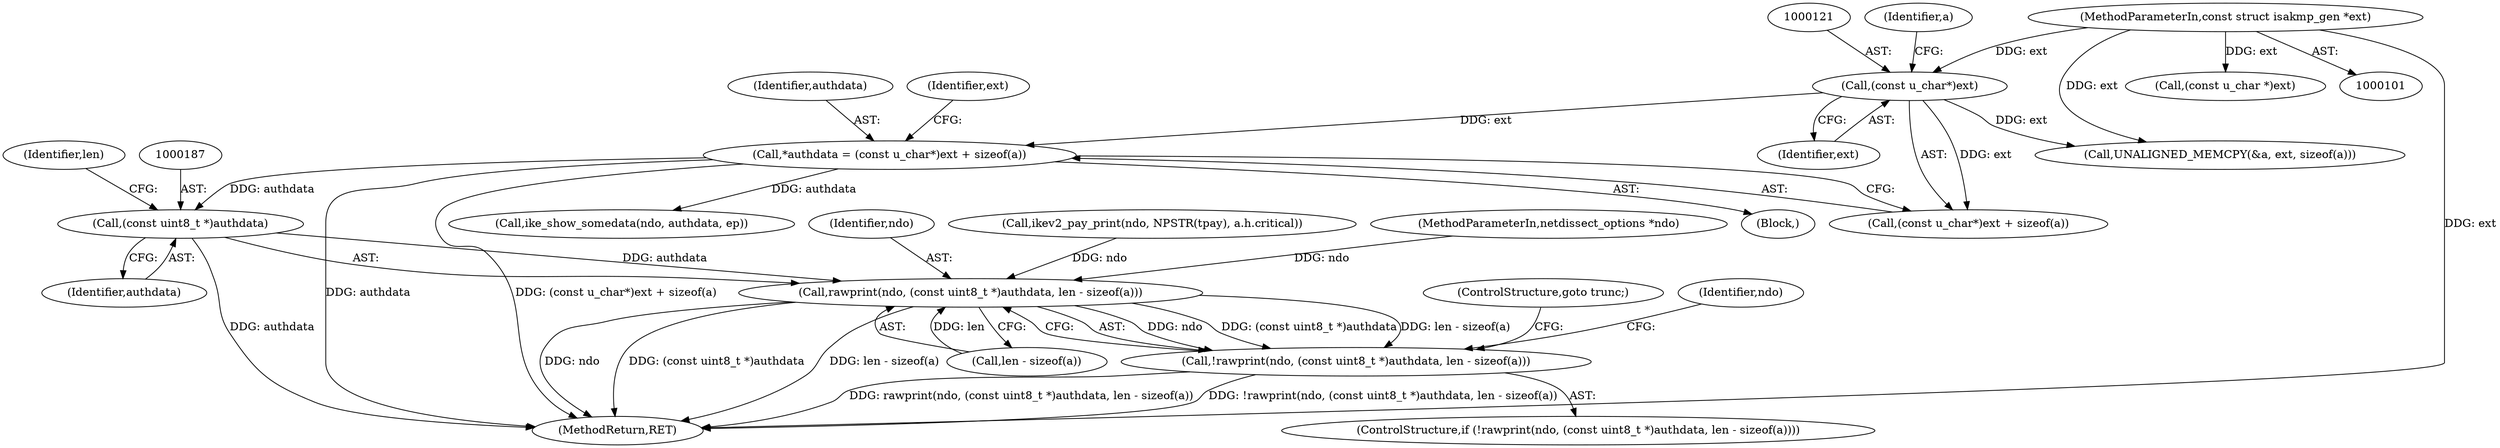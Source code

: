 digraph "0_tcpdump_c2ef693866beae071a24b45c49f9674af1df4028_1@pointer" {
"1000186" [label="(Call,(const uint8_t *)authdata)"];
"1000117" [label="(Call,*authdata = (const u_char*)ext + sizeof(a))"];
"1000120" [label="(Call,(const u_char*)ext)"];
"1000104" [label="(MethodParameterIn,const struct isakmp_gen *ext)"];
"1000184" [label="(Call,rawprint(ndo, (const uint8_t *)authdata, len - sizeof(a)))"];
"1000183" [label="(Call,!rawprint(ndo, (const uint8_t *)authdata, len - sizeof(a)))"];
"1000185" [label="(Identifier,ndo)"];
"1000193" [label="(ControlStructure,goto trunc;)"];
"1000183" [label="(Call,!rawprint(ndo, (const uint8_t *)authdata, len - sizeof(a)))"];
"1000119" [label="(Call,(const u_char*)ext + sizeof(a))"];
"1000186" [label="(Call,(const uint8_t *)authdata)"];
"1000189" [label="(Call,len - sizeof(a))"];
"1000122" [label="(Identifier,ext)"];
"1000206" [label="(Call,ike_show_somedata(ndo, authdata, ep))"];
"1000124" [label="(Identifier,a)"];
"1000190" [label="(Identifier,len)"];
"1000184" [label="(Call,rawprint(ndo, (const uint8_t *)authdata, len - sizeof(a)))"];
"1000111" [label="(Block,)"];
"1000117" [label="(Call,*authdata = (const u_char*)ext + sizeof(a))"];
"1000135" [label="(Call,ikev2_pay_print(ndo, NPSTR(tpay), a.h.critical))"];
"1000196" [label="(Identifier,ndo)"];
"1000227" [label="(MethodReturn,RET)"];
"1000128" [label="(Identifier,ext)"];
"1000188" [label="(Identifier,authdata)"];
"1000213" [label="(Call,(const u_char *)ext)"];
"1000120" [label="(Call,(const u_char*)ext)"];
"1000129" [label="(Call,UNALIGNED_MEMCPY(&a, ext, sizeof(a)))"];
"1000104" [label="(MethodParameterIn,const struct isakmp_gen *ext)"];
"1000118" [label="(Identifier,authdata)"];
"1000102" [label="(MethodParameterIn,netdissect_options *ndo)"];
"1000182" [label="(ControlStructure,if (!rawprint(ndo, (const uint8_t *)authdata, len - sizeof(a))))"];
"1000186" -> "1000184"  [label="AST: "];
"1000186" -> "1000188"  [label="CFG: "];
"1000187" -> "1000186"  [label="AST: "];
"1000188" -> "1000186"  [label="AST: "];
"1000190" -> "1000186"  [label="CFG: "];
"1000186" -> "1000227"  [label="DDG: authdata"];
"1000186" -> "1000184"  [label="DDG: authdata"];
"1000117" -> "1000186"  [label="DDG: authdata"];
"1000117" -> "1000111"  [label="AST: "];
"1000117" -> "1000119"  [label="CFG: "];
"1000118" -> "1000117"  [label="AST: "];
"1000119" -> "1000117"  [label="AST: "];
"1000128" -> "1000117"  [label="CFG: "];
"1000117" -> "1000227"  [label="DDG: authdata"];
"1000117" -> "1000227"  [label="DDG: (const u_char*)ext + sizeof(a)"];
"1000120" -> "1000117"  [label="DDG: ext"];
"1000117" -> "1000206"  [label="DDG: authdata"];
"1000120" -> "1000119"  [label="AST: "];
"1000120" -> "1000122"  [label="CFG: "];
"1000121" -> "1000120"  [label="AST: "];
"1000122" -> "1000120"  [label="AST: "];
"1000124" -> "1000120"  [label="CFG: "];
"1000120" -> "1000119"  [label="DDG: ext"];
"1000104" -> "1000120"  [label="DDG: ext"];
"1000120" -> "1000129"  [label="DDG: ext"];
"1000104" -> "1000101"  [label="AST: "];
"1000104" -> "1000227"  [label="DDG: ext"];
"1000104" -> "1000129"  [label="DDG: ext"];
"1000104" -> "1000213"  [label="DDG: ext"];
"1000184" -> "1000183"  [label="AST: "];
"1000184" -> "1000189"  [label="CFG: "];
"1000185" -> "1000184"  [label="AST: "];
"1000189" -> "1000184"  [label="AST: "];
"1000183" -> "1000184"  [label="CFG: "];
"1000184" -> "1000227"  [label="DDG: ndo"];
"1000184" -> "1000227"  [label="DDG: (const uint8_t *)authdata"];
"1000184" -> "1000227"  [label="DDG: len - sizeof(a)"];
"1000184" -> "1000183"  [label="DDG: ndo"];
"1000184" -> "1000183"  [label="DDG: (const uint8_t *)authdata"];
"1000184" -> "1000183"  [label="DDG: len - sizeof(a)"];
"1000135" -> "1000184"  [label="DDG: ndo"];
"1000102" -> "1000184"  [label="DDG: ndo"];
"1000189" -> "1000184"  [label="DDG: len"];
"1000183" -> "1000182"  [label="AST: "];
"1000193" -> "1000183"  [label="CFG: "];
"1000196" -> "1000183"  [label="CFG: "];
"1000183" -> "1000227"  [label="DDG: rawprint(ndo, (const uint8_t *)authdata, len - sizeof(a))"];
"1000183" -> "1000227"  [label="DDG: !rawprint(ndo, (const uint8_t *)authdata, len - sizeof(a))"];
}
